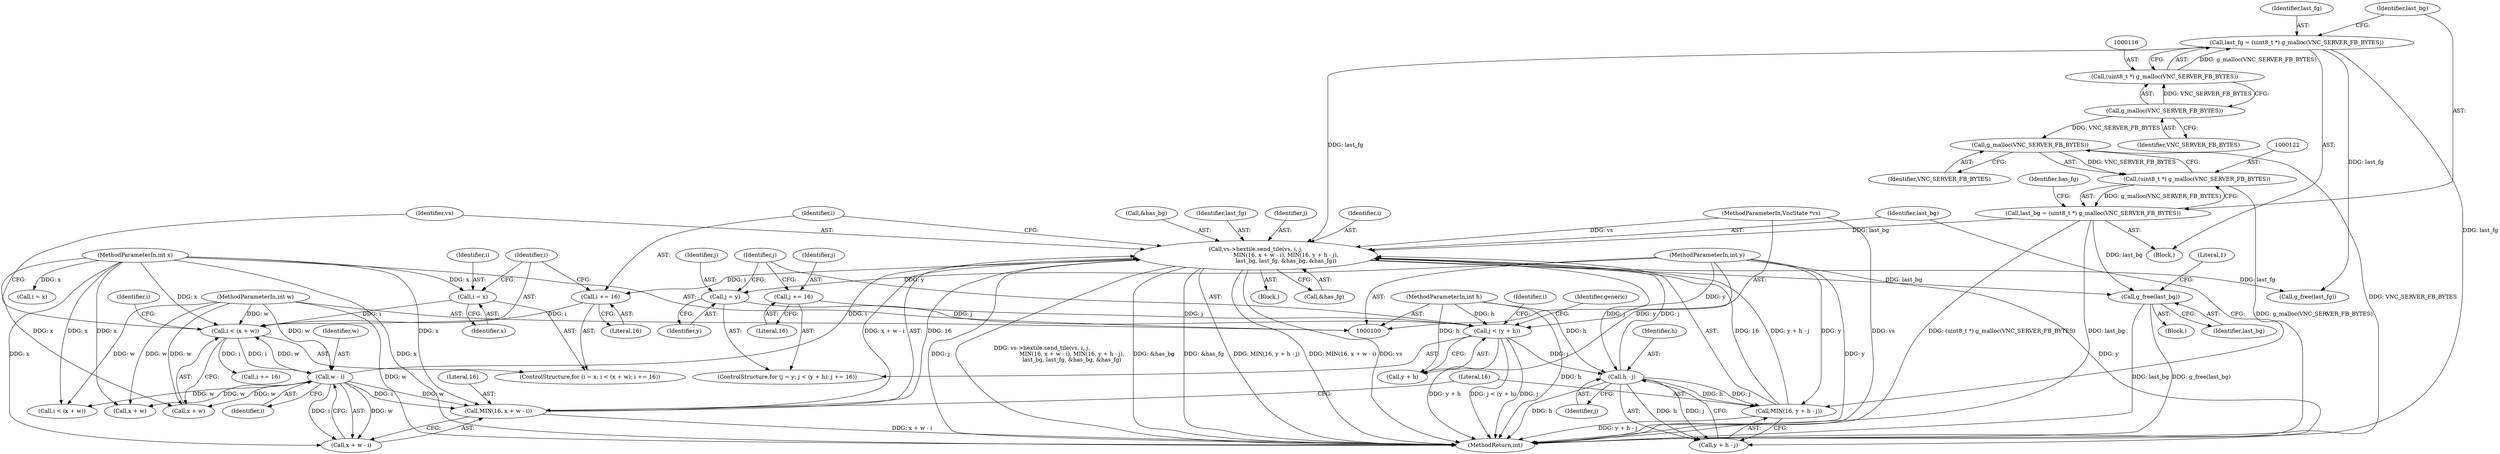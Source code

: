 digraph "0_qemu_9f64916da20eea67121d544698676295bbb105a7@API" {
"1000195" [label="(Call,g_free(last_bg))"];
"1000169" [label="(Call,vs->hextile.send_tile(vs, i, j,\n                                  MIN(16, x + w - i), MIN(16, y + h - j),\n                                  last_bg, last_fg, &has_bg, &has_fg))"];
"1000101" [label="(MethodParameterIn,VncState *vs)"];
"1000177" [label="(Call,w - i)"];
"1000104" [label="(MethodParameterIn,int w)"];
"1000160" [label="(Call,i < (x + w))"];
"1000165" [label="(Call,i += 16)"];
"1000157" [label="(Call,i = x)"];
"1000102" [label="(MethodParameterIn,int x)"];
"1000184" [label="(Call,h - j)"];
"1000105" [label="(MethodParameterIn,int h)"];
"1000134" [label="(Call,j < (y + h))"];
"1000131" [label="(Call,j = y)"];
"1000103" [label="(MethodParameterIn,int y)"];
"1000139" [label="(Call,j += 16)"];
"1000173" [label="(Call,MIN(16, x + w - i))"];
"1000180" [label="(Call,MIN(16, y + h - j))"];
"1000119" [label="(Call,last_bg = (uint8_t *) g_malloc(VNC_SERVER_FB_BYTES))"];
"1000121" [label="(Call,(uint8_t *) g_malloc(VNC_SERVER_FB_BYTES))"];
"1000123" [label="(Call,g_malloc(VNC_SERVER_FB_BYTES))"];
"1000117" [label="(Call,g_malloc(VNC_SERVER_FB_BYTES))"];
"1000113" [label="(Call,last_fg = (uint8_t *) g_malloc(VNC_SERVER_FB_BYTES))"];
"1000115" [label="(Call,(uint8_t *) g_malloc(VNC_SERVER_FB_BYTES))"];
"1000173" [label="(Call,MIN(16, x + w - i))"];
"1000133" [label="(Identifier,y)"];
"1000161" [label="(Identifier,i)"];
"1000124" [label="(Identifier,VNC_SERVER_FB_BYTES)"];
"1000177" [label="(Call,w - i)"];
"1000156" [label="(ControlStructure,for (i = x; i < (x + w); i += 16))"];
"1000114" [label="(Identifier,last_fg)"];
"1000168" [label="(Block,)"];
"1000141" [label="(Literal,16)"];
"1000186" [label="(Identifier,j)"];
"1000184" [label="(Call,h - j)"];
"1000134" [label="(Call,j < (y + h))"];
"1000123" [label="(Call,g_malloc(VNC_SERVER_FB_BYTES))"];
"1000118" [label="(Identifier,VNC_SERVER_FB_BYTES)"];
"1000195" [label="(Call,g_free(last_bg))"];
"1000152" [label="(Call,i += 16)"];
"1000166" [label="(Identifier,i)"];
"1000115" [label="(Call,(uint8_t *) g_malloc(VNC_SERVER_FB_BYTES))"];
"1000119" [label="(Call,last_bg = (uint8_t *) g_malloc(VNC_SERVER_FB_BYTES))"];
"1000182" [label="(Call,y + h - j)"];
"1000174" [label="(Literal,16)"];
"1000159" [label="(Identifier,x)"];
"1000198" [label="(Literal,1)"];
"1000142" [label="(Block,)"];
"1000191" [label="(Call,&has_fg)"];
"1000105" [label="(MethodParameterIn,int h)"];
"1000162" [label="(Call,x + w)"];
"1000187" [label="(Identifier,last_bg)"];
"1000266" [label="(MethodReturn,int)"];
"1000145" [label="(Identifier,i)"];
"1000171" [label="(Identifier,i)"];
"1000140" [label="(Identifier,j)"];
"1000120" [label="(Identifier,last_bg)"];
"1000157" [label="(Call,i = x)"];
"1000178" [label="(Identifier,w)"];
"1000144" [label="(Call,i = x)"];
"1000130" [label="(ControlStructure,for (j = y; j < (y + h); j += 16))"];
"1000126" [label="(Identifier,has_fg)"];
"1000117" [label="(Call,g_malloc(VNC_SERVER_FB_BYTES))"];
"1000189" [label="(Call,&has_bg)"];
"1000170" [label="(Identifier,vs)"];
"1000135" [label="(Identifier,j)"];
"1000103" [label="(MethodParameterIn,int y)"];
"1000106" [label="(Block,)"];
"1000121" [label="(Call,(uint8_t *) g_malloc(VNC_SERVER_FB_BYTES))"];
"1000101" [label="(MethodParameterIn,VncState *vs)"];
"1000139" [label="(Call,j += 16)"];
"1000175" [label="(Call,x + w - i)"];
"1000196" [label="(Identifier,last_bg)"];
"1000158" [label="(Identifier,i)"];
"1000180" [label="(Call,MIN(16, y + h - j))"];
"1000149" [label="(Call,x + w)"];
"1000113" [label="(Call,last_fg = (uint8_t *) g_malloc(VNC_SERVER_FB_BYTES))"];
"1000153" [label="(Identifier,i)"];
"1000102" [label="(MethodParameterIn,int x)"];
"1000132" [label="(Identifier,j)"];
"1000188" [label="(Identifier,last_fg)"];
"1000172" [label="(Identifier,j)"];
"1000147" [label="(Call,i < (x + w))"];
"1000179" [label="(Identifier,i)"];
"1000160" [label="(Call,i < (x + w))"];
"1000193" [label="(Call,g_free(last_fg))"];
"1000202" [label="(Identifier,generic)"];
"1000167" [label="(Literal,16)"];
"1000104" [label="(MethodParameterIn,int w)"];
"1000185" [label="(Identifier,h)"];
"1000131" [label="(Call,j = y)"];
"1000181" [label="(Literal,16)"];
"1000169" [label="(Call,vs->hextile.send_tile(vs, i, j,\n                                  MIN(16, x + w - i), MIN(16, y + h - j),\n                                  last_bg, last_fg, &has_bg, &has_fg))"];
"1000165" [label="(Call,i += 16)"];
"1000136" [label="(Call,y + h)"];
"1000195" -> "1000142"  [label="AST: "];
"1000195" -> "1000196"  [label="CFG: "];
"1000196" -> "1000195"  [label="AST: "];
"1000198" -> "1000195"  [label="CFG: "];
"1000195" -> "1000266"  [label="DDG: g_free(last_bg)"];
"1000195" -> "1000266"  [label="DDG: last_bg"];
"1000169" -> "1000195"  [label="DDG: last_bg"];
"1000119" -> "1000195"  [label="DDG: last_bg"];
"1000169" -> "1000168"  [label="AST: "];
"1000169" -> "1000191"  [label="CFG: "];
"1000170" -> "1000169"  [label="AST: "];
"1000171" -> "1000169"  [label="AST: "];
"1000172" -> "1000169"  [label="AST: "];
"1000173" -> "1000169"  [label="AST: "];
"1000180" -> "1000169"  [label="AST: "];
"1000187" -> "1000169"  [label="AST: "];
"1000188" -> "1000169"  [label="AST: "];
"1000189" -> "1000169"  [label="AST: "];
"1000191" -> "1000169"  [label="AST: "];
"1000166" -> "1000169"  [label="CFG: "];
"1000169" -> "1000266"  [label="DDG: j"];
"1000169" -> "1000266"  [label="DDG: vs->hextile.send_tile(vs, i, j,\n                                  MIN(16, x + w - i), MIN(16, y + h - j),\n                                  last_bg, last_fg, &has_bg, &has_fg)"];
"1000169" -> "1000266"  [label="DDG: &has_bg"];
"1000169" -> "1000266"  [label="DDG: &has_fg"];
"1000169" -> "1000266"  [label="DDG: MIN(16, y + h - j)"];
"1000169" -> "1000266"  [label="DDG: MIN(16, x + w - i)"];
"1000169" -> "1000266"  [label="DDG: vs"];
"1000169" -> "1000165"  [label="DDG: i"];
"1000101" -> "1000169"  [label="DDG: vs"];
"1000177" -> "1000169"  [label="DDG: i"];
"1000184" -> "1000169"  [label="DDG: j"];
"1000173" -> "1000169"  [label="DDG: 16"];
"1000173" -> "1000169"  [label="DDG: x + w - i"];
"1000180" -> "1000169"  [label="DDG: 16"];
"1000180" -> "1000169"  [label="DDG: y + h - j"];
"1000169" -> "1000184"  [label="DDG: j"];
"1000119" -> "1000169"  [label="DDG: last_bg"];
"1000113" -> "1000169"  [label="DDG: last_fg"];
"1000169" -> "1000193"  [label="DDG: last_fg"];
"1000101" -> "1000100"  [label="AST: "];
"1000101" -> "1000266"  [label="DDG: vs"];
"1000177" -> "1000175"  [label="AST: "];
"1000177" -> "1000179"  [label="CFG: "];
"1000178" -> "1000177"  [label="AST: "];
"1000179" -> "1000177"  [label="AST: "];
"1000175" -> "1000177"  [label="CFG: "];
"1000177" -> "1000147"  [label="DDG: w"];
"1000177" -> "1000149"  [label="DDG: w"];
"1000177" -> "1000160"  [label="DDG: w"];
"1000177" -> "1000162"  [label="DDG: w"];
"1000177" -> "1000173"  [label="DDG: w"];
"1000177" -> "1000173"  [label="DDG: i"];
"1000177" -> "1000175"  [label="DDG: w"];
"1000177" -> "1000175"  [label="DDG: i"];
"1000104" -> "1000177"  [label="DDG: w"];
"1000160" -> "1000177"  [label="DDG: i"];
"1000104" -> "1000100"  [label="AST: "];
"1000104" -> "1000266"  [label="DDG: w"];
"1000104" -> "1000147"  [label="DDG: w"];
"1000104" -> "1000149"  [label="DDG: w"];
"1000104" -> "1000160"  [label="DDG: w"];
"1000104" -> "1000162"  [label="DDG: w"];
"1000160" -> "1000156"  [label="AST: "];
"1000160" -> "1000162"  [label="CFG: "];
"1000161" -> "1000160"  [label="AST: "];
"1000162" -> "1000160"  [label="AST: "];
"1000170" -> "1000160"  [label="CFG: "];
"1000153" -> "1000160"  [label="CFG: "];
"1000160" -> "1000152"  [label="DDG: i"];
"1000165" -> "1000160"  [label="DDG: i"];
"1000157" -> "1000160"  [label="DDG: i"];
"1000102" -> "1000160"  [label="DDG: x"];
"1000165" -> "1000156"  [label="AST: "];
"1000165" -> "1000167"  [label="CFG: "];
"1000166" -> "1000165"  [label="AST: "];
"1000167" -> "1000165"  [label="AST: "];
"1000161" -> "1000165"  [label="CFG: "];
"1000157" -> "1000156"  [label="AST: "];
"1000157" -> "1000159"  [label="CFG: "];
"1000158" -> "1000157"  [label="AST: "];
"1000159" -> "1000157"  [label="AST: "];
"1000161" -> "1000157"  [label="CFG: "];
"1000102" -> "1000157"  [label="DDG: x"];
"1000102" -> "1000100"  [label="AST: "];
"1000102" -> "1000266"  [label="DDG: x"];
"1000102" -> "1000144"  [label="DDG: x"];
"1000102" -> "1000147"  [label="DDG: x"];
"1000102" -> "1000149"  [label="DDG: x"];
"1000102" -> "1000162"  [label="DDG: x"];
"1000102" -> "1000173"  [label="DDG: x"];
"1000102" -> "1000175"  [label="DDG: x"];
"1000184" -> "1000182"  [label="AST: "];
"1000184" -> "1000186"  [label="CFG: "];
"1000185" -> "1000184"  [label="AST: "];
"1000186" -> "1000184"  [label="AST: "];
"1000182" -> "1000184"  [label="CFG: "];
"1000184" -> "1000266"  [label="DDG: h"];
"1000184" -> "1000180"  [label="DDG: h"];
"1000184" -> "1000180"  [label="DDG: j"];
"1000184" -> "1000182"  [label="DDG: h"];
"1000184" -> "1000182"  [label="DDG: j"];
"1000105" -> "1000184"  [label="DDG: h"];
"1000134" -> "1000184"  [label="DDG: j"];
"1000105" -> "1000100"  [label="AST: "];
"1000105" -> "1000266"  [label="DDG: h"];
"1000105" -> "1000134"  [label="DDG: h"];
"1000105" -> "1000136"  [label="DDG: h"];
"1000134" -> "1000130"  [label="AST: "];
"1000134" -> "1000136"  [label="CFG: "];
"1000135" -> "1000134"  [label="AST: "];
"1000136" -> "1000134"  [label="AST: "];
"1000145" -> "1000134"  [label="CFG: "];
"1000202" -> "1000134"  [label="CFG: "];
"1000134" -> "1000266"  [label="DDG: y + h"];
"1000134" -> "1000266"  [label="DDG: j < (y + h)"];
"1000134" -> "1000266"  [label="DDG: j"];
"1000131" -> "1000134"  [label="DDG: j"];
"1000139" -> "1000134"  [label="DDG: j"];
"1000103" -> "1000134"  [label="DDG: y"];
"1000131" -> "1000130"  [label="AST: "];
"1000131" -> "1000133"  [label="CFG: "];
"1000132" -> "1000131"  [label="AST: "];
"1000133" -> "1000131"  [label="AST: "];
"1000135" -> "1000131"  [label="CFG: "];
"1000103" -> "1000131"  [label="DDG: y"];
"1000103" -> "1000100"  [label="AST: "];
"1000103" -> "1000266"  [label="DDG: y"];
"1000103" -> "1000136"  [label="DDG: y"];
"1000103" -> "1000180"  [label="DDG: y"];
"1000103" -> "1000182"  [label="DDG: y"];
"1000139" -> "1000130"  [label="AST: "];
"1000139" -> "1000141"  [label="CFG: "];
"1000140" -> "1000139"  [label="AST: "];
"1000141" -> "1000139"  [label="AST: "];
"1000135" -> "1000139"  [label="CFG: "];
"1000173" -> "1000175"  [label="CFG: "];
"1000174" -> "1000173"  [label="AST: "];
"1000175" -> "1000173"  [label="AST: "];
"1000181" -> "1000173"  [label="CFG: "];
"1000173" -> "1000266"  [label="DDG: x + w - i"];
"1000180" -> "1000182"  [label="CFG: "];
"1000181" -> "1000180"  [label="AST: "];
"1000182" -> "1000180"  [label="AST: "];
"1000187" -> "1000180"  [label="CFG: "];
"1000180" -> "1000266"  [label="DDG: y + h - j"];
"1000119" -> "1000106"  [label="AST: "];
"1000119" -> "1000121"  [label="CFG: "];
"1000120" -> "1000119"  [label="AST: "];
"1000121" -> "1000119"  [label="AST: "];
"1000126" -> "1000119"  [label="CFG: "];
"1000119" -> "1000266"  [label="DDG: (uint8_t *) g_malloc(VNC_SERVER_FB_BYTES)"];
"1000119" -> "1000266"  [label="DDG: last_bg"];
"1000121" -> "1000119"  [label="DDG: g_malloc(VNC_SERVER_FB_BYTES)"];
"1000121" -> "1000123"  [label="CFG: "];
"1000122" -> "1000121"  [label="AST: "];
"1000123" -> "1000121"  [label="AST: "];
"1000121" -> "1000266"  [label="DDG: g_malloc(VNC_SERVER_FB_BYTES)"];
"1000123" -> "1000121"  [label="DDG: VNC_SERVER_FB_BYTES"];
"1000123" -> "1000124"  [label="CFG: "];
"1000124" -> "1000123"  [label="AST: "];
"1000123" -> "1000266"  [label="DDG: VNC_SERVER_FB_BYTES"];
"1000117" -> "1000123"  [label="DDG: VNC_SERVER_FB_BYTES"];
"1000117" -> "1000115"  [label="AST: "];
"1000117" -> "1000118"  [label="CFG: "];
"1000118" -> "1000117"  [label="AST: "];
"1000115" -> "1000117"  [label="CFG: "];
"1000117" -> "1000115"  [label="DDG: VNC_SERVER_FB_BYTES"];
"1000113" -> "1000106"  [label="AST: "];
"1000113" -> "1000115"  [label="CFG: "];
"1000114" -> "1000113"  [label="AST: "];
"1000115" -> "1000113"  [label="AST: "];
"1000120" -> "1000113"  [label="CFG: "];
"1000113" -> "1000266"  [label="DDG: last_fg"];
"1000115" -> "1000113"  [label="DDG: g_malloc(VNC_SERVER_FB_BYTES)"];
"1000113" -> "1000193"  [label="DDG: last_fg"];
"1000116" -> "1000115"  [label="AST: "];
}
